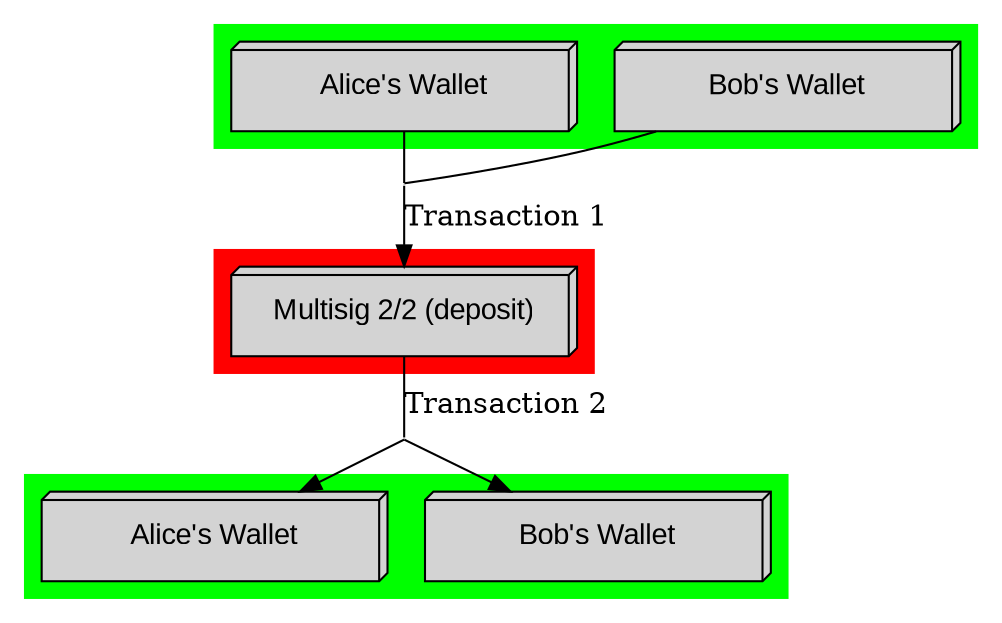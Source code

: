 digraph G {
    ranksep=0.2;
    rankdir=TB;

    node [style=filled, shape=box3d,
        width=2.3, height=0.6, fontname="Arial"];

    subgraph cluster_inputs {
        style = filled;
        color = green;
        alice_input [label="Alice's Wallet"];
        bob_input [label="Bob's Wallet"];
    }

    subgraph cluster_multisig {
        style = filled;
        color = red;
        multisig_address [label="Multisig 2/2 (deposit)"];
    }

    subgraph cluster_outputs {
        style = filled;
        color = green;
        alice_output [label="Alice's Wallet"];
        bob_output [label="Bob's Wallet"];
    }

    node[shape=none, width=0, height=0, label=""];
    edge[dir=none];
    alice_input -> dummy_input;
    bob_input -> dummy_input;
    edge[dir=forward];
    dummy_input -> multisig_address [label="Transaction 1"];
    edge[dir=none];
    multisig_address -> dummy_output [label="Transaction 2"];
    edge[dir=forward];
    dummy_output -> alice_output;
    dummy_output -> bob_output;
}

